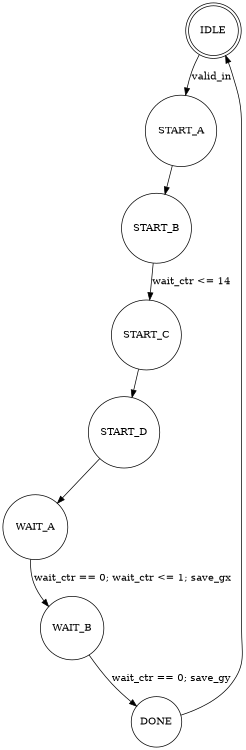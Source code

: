 digraph finite_state_machine {
	graph [bb="0,0,548.82,529.16",
		size="8,5"
	];
	node [label="\N",
		shape=circle
	];
	IDLE	 [height=0.95965,
		pos="419.97,113.09",
		shape=doublecircle,
		width=0.95965];
	START_A	 [height=1.3721,
		pos="266.2,49.396",
		width=1.3721];
	IDLE -> START_A	 [label=valid_in,
		lp="354.59,78.507",
		pos="e,312.1,68.408 387.74,99.736 368.55,91.788 343.68,81.489 321.45,72.279"];
	START_B	 [height=1.354,
		pos="112.44,113.09",
		width=1.354];
	START_A -> START_B	 [pos="e,157.72,94.333 220.49,68.333 203.75,75.263 184.65,83.176 167.21,90.401"];
	START_C	 [height=1.354,
		pos="48.746,266.85",
		width=1.354];
	START_B -> START_C	 [label="wait_ctr <= 14",
		lp="41.561,192.72",
		pos="e,67.487,221.61 93.672,158.39 86.706,175.21 78.729,194.47 71.449,212.04"];
	START_D	 [height=1.3721,
		pos="112.44,420.62",
		width=1.3721];
	START_C -> START_D	 [pos="e,93.476,374.84 67.511,312.16 74.415,328.83 82.312,347.89 89.54,365.34"];
	WAIT_A	 [height=1.2457,
		pos="266.2,484.31",
		width=1.2457];
	START_D -> WAIT_A	 [pos="e,224.59,467.08 158.16,439.56 176.1,446.99 196.77,455.55 215.19,463.18"];
	WAIT_B	 [height=1.2277,
		pos="419.97,420.62",
		width=1.2277];
	WAIT_A -> WAIT_B	 [label="wait_ctr == 0; wait_ctr <= 1; save_gx",
		lp="443.82,461.73",
		pos="e,379.12,437.54 307.82,467.08 326.93,459.16 349.77,449.7 369.83,441.39"];
	DONE	 [height=0.97491,
		pos="483.66,266.85",
		width=0.97491];
	WAIT_B -> DONE	 [label="wait_ctr == 0; save_gy",
		lp="388.16,351.61",
		pos="e,470.18,299.4 437.04,379.41 446.09,357.56 457.19,330.77 466.29,308.8"];
	DONE -> IDLE	 [pos="e,433.24,145.12 470.15,234.24 460.51,210.95 447.45,179.43 437.07,154.38"];
}
